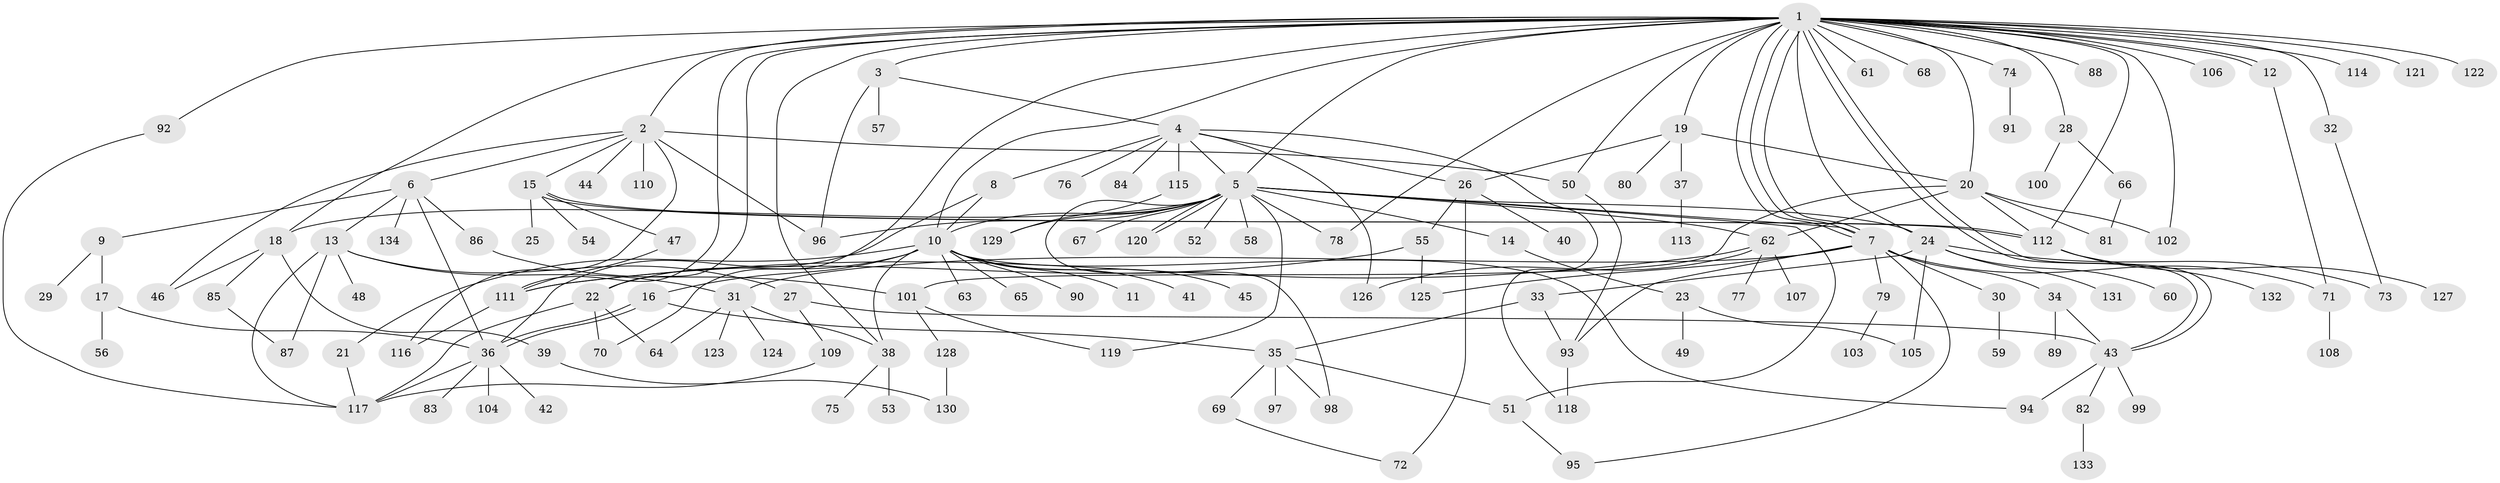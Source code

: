 // coarse degree distribution, {33: 0.009900990099009901, 13: 0.0297029702970297, 3: 0.0891089108910891, 9: 0.009900990099009901, 19: 0.009900990099009901, 16: 0.009900990099009901, 4: 0.039603960396039604, 1: 0.46534653465346537, 6: 0.019801980198019802, 8: 0.019801980198019802, 5: 0.06930693069306931, 2: 0.21782178217821782, 7: 0.009900990099009901}
// Generated by graph-tools (version 1.1) at 2025/51/02/27/25 19:51:54]
// undirected, 134 vertices, 197 edges
graph export_dot {
graph [start="1"]
  node [color=gray90,style=filled];
  1;
  2;
  3;
  4;
  5;
  6;
  7;
  8;
  9;
  10;
  11;
  12;
  13;
  14;
  15;
  16;
  17;
  18;
  19;
  20;
  21;
  22;
  23;
  24;
  25;
  26;
  27;
  28;
  29;
  30;
  31;
  32;
  33;
  34;
  35;
  36;
  37;
  38;
  39;
  40;
  41;
  42;
  43;
  44;
  45;
  46;
  47;
  48;
  49;
  50;
  51;
  52;
  53;
  54;
  55;
  56;
  57;
  58;
  59;
  60;
  61;
  62;
  63;
  64;
  65;
  66;
  67;
  68;
  69;
  70;
  71;
  72;
  73;
  74;
  75;
  76;
  77;
  78;
  79;
  80;
  81;
  82;
  83;
  84;
  85;
  86;
  87;
  88;
  89;
  90;
  91;
  92;
  93;
  94;
  95;
  96;
  97;
  98;
  99;
  100;
  101;
  102;
  103;
  104;
  105;
  106;
  107;
  108;
  109;
  110;
  111;
  112;
  113;
  114;
  115;
  116;
  117;
  118;
  119;
  120;
  121;
  122;
  123;
  124;
  125;
  126;
  127;
  128;
  129;
  130;
  131;
  132;
  133;
  134;
  1 -- 2;
  1 -- 3;
  1 -- 5;
  1 -- 7;
  1 -- 7;
  1 -- 7;
  1 -- 10;
  1 -- 12;
  1 -- 12;
  1 -- 18;
  1 -- 19;
  1 -- 20;
  1 -- 22;
  1 -- 24;
  1 -- 28;
  1 -- 32;
  1 -- 38;
  1 -- 43;
  1 -- 43;
  1 -- 50;
  1 -- 61;
  1 -- 68;
  1 -- 70;
  1 -- 74;
  1 -- 78;
  1 -- 88;
  1 -- 92;
  1 -- 102;
  1 -- 106;
  1 -- 111;
  1 -- 112;
  1 -- 114;
  1 -- 121;
  1 -- 122;
  2 -- 6;
  2 -- 15;
  2 -- 44;
  2 -- 46;
  2 -- 50;
  2 -- 96;
  2 -- 110;
  2 -- 116;
  3 -- 4;
  3 -- 57;
  3 -- 96;
  4 -- 5;
  4 -- 8;
  4 -- 26;
  4 -- 76;
  4 -- 84;
  4 -- 115;
  4 -- 118;
  4 -- 126;
  5 -- 7;
  5 -- 10;
  5 -- 14;
  5 -- 18;
  5 -- 24;
  5 -- 51;
  5 -- 52;
  5 -- 58;
  5 -- 62;
  5 -- 67;
  5 -- 78;
  5 -- 96;
  5 -- 98;
  5 -- 119;
  5 -- 120;
  5 -- 120;
  5 -- 129;
  6 -- 9;
  6 -- 13;
  6 -- 36;
  6 -- 86;
  6 -- 134;
  7 -- 30;
  7 -- 31;
  7 -- 34;
  7 -- 71;
  7 -- 79;
  7 -- 93;
  7 -- 95;
  7 -- 125;
  8 -- 10;
  8 -- 36;
  9 -- 17;
  9 -- 29;
  10 -- 11;
  10 -- 16;
  10 -- 21;
  10 -- 22;
  10 -- 38;
  10 -- 41;
  10 -- 45;
  10 -- 63;
  10 -- 65;
  10 -- 90;
  10 -- 94;
  12 -- 71;
  13 -- 27;
  13 -- 31;
  13 -- 48;
  13 -- 87;
  13 -- 117;
  14 -- 23;
  15 -- 25;
  15 -- 47;
  15 -- 54;
  15 -- 112;
  15 -- 112;
  16 -- 35;
  16 -- 36;
  16 -- 36;
  17 -- 36;
  17 -- 56;
  18 -- 39;
  18 -- 46;
  18 -- 85;
  19 -- 20;
  19 -- 26;
  19 -- 37;
  19 -- 80;
  20 -- 62;
  20 -- 81;
  20 -- 101;
  20 -- 102;
  20 -- 112;
  21 -- 117;
  22 -- 64;
  22 -- 70;
  22 -- 117;
  23 -- 49;
  23 -- 105;
  24 -- 33;
  24 -- 60;
  24 -- 73;
  24 -- 105;
  24 -- 131;
  26 -- 40;
  26 -- 55;
  26 -- 72;
  27 -- 43;
  27 -- 109;
  28 -- 66;
  28 -- 100;
  30 -- 59;
  31 -- 38;
  31 -- 64;
  31 -- 123;
  31 -- 124;
  32 -- 73;
  33 -- 35;
  33 -- 93;
  34 -- 43;
  34 -- 89;
  35 -- 51;
  35 -- 69;
  35 -- 97;
  35 -- 98;
  36 -- 42;
  36 -- 83;
  36 -- 104;
  36 -- 117;
  37 -- 113;
  38 -- 53;
  38 -- 75;
  39 -- 130;
  43 -- 82;
  43 -- 94;
  43 -- 99;
  47 -- 111;
  50 -- 93;
  51 -- 95;
  55 -- 111;
  55 -- 125;
  62 -- 77;
  62 -- 107;
  62 -- 111;
  62 -- 126;
  66 -- 81;
  69 -- 72;
  71 -- 108;
  74 -- 91;
  79 -- 103;
  82 -- 133;
  85 -- 87;
  86 -- 101;
  92 -- 117;
  93 -- 118;
  101 -- 119;
  101 -- 128;
  109 -- 117;
  111 -- 116;
  112 -- 127;
  112 -- 132;
  115 -- 129;
  128 -- 130;
}
